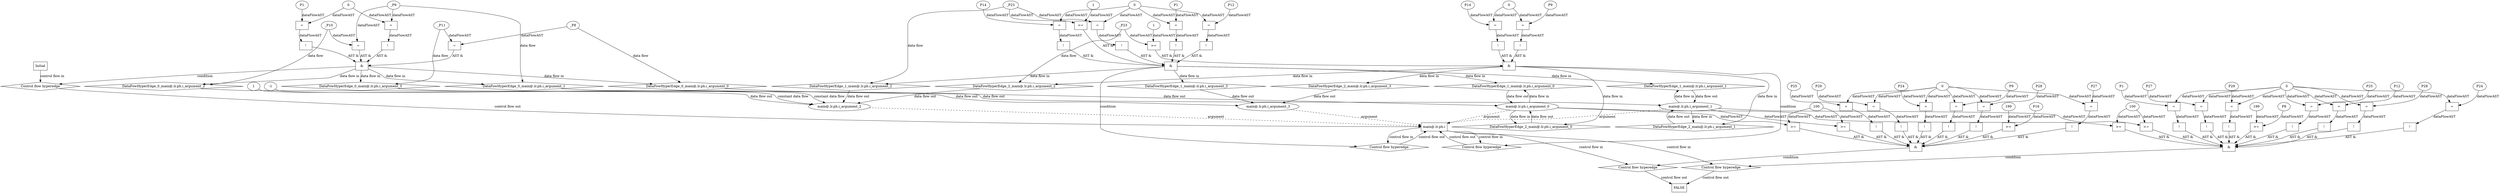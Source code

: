 digraph dag {
"main@.lr.ph.i" [label="main@.lr.ph.i" nodeName="main@.lr.ph.i" class=cfn  shape="rect"];
FALSE [label="FALSE" nodeName=FALSE class=cfn  shape="rect"];
Initial [label="Initial" nodeName=Initial class=cfn  shape="rect"];
ControlFowHyperEdge_0 [label="Control flow hyperedge" nodeName=ControlFowHyperEdge_0 class=controlFlowHyperEdge shape="diamond"];
"Initial" -> ControlFowHyperEdge_0 [label="control flow in"]
ControlFowHyperEdge_0 -> "main@.lr.ph.i" [label="control flow out"]
ControlFowHyperEdge_1 [label="Control flow hyperedge" nodeName=ControlFowHyperEdge_1 class=controlFlowHyperEdge shape="diamond"];
"main@.lr.ph.i" -> ControlFowHyperEdge_1 [label="control flow in"]
ControlFowHyperEdge_1 -> "main@.lr.ph.i" [label="control flow out"]
ControlFowHyperEdge_2 [label="Control flow hyperedge" nodeName=ControlFowHyperEdge_2 class=controlFlowHyperEdge shape="diamond"];
"main@.lr.ph.i" -> ControlFowHyperEdge_2 [label="control flow in"]
ControlFowHyperEdge_2 -> "main@.lr.ph.i" [label="control flow out"]
ControlFowHyperEdge_3 [label="Control flow hyperedge" nodeName=ControlFowHyperEdge_3 class=controlFlowHyperEdge shape="diamond"];
"main@.lr.ph.i" -> ControlFowHyperEdge_3 [label="control flow in"]
ControlFowHyperEdge_3 -> "FALSE" [label="control flow out"]
ControlFowHyperEdge_4 [label="Control flow hyperedge" nodeName=ControlFowHyperEdge_4 class=controlFlowHyperEdge shape="diamond"];
"main@.lr.ph.i" -> ControlFowHyperEdge_4 [label="control flow in"]
ControlFowHyperEdge_4 -> "FALSE" [label="control flow out"]
"main@.lr.ph.i_argument_0" [label="main@.lr.ph.i_argument_0" nodeName=argument0 class=argument  head="main@.lr.ph.i" shape="oval"];
"main@.lr.ph.i_argument_0" -> "main@.lr.ph.i"[label="argument" style="dashed"]
"main@.lr.ph.i_argument_1" [label="main@.lr.ph.i_argument_1" nodeName=argument1 class=argument  head="main@.lr.ph.i" shape="oval"];
"main@.lr.ph.i_argument_1" -> "main@.lr.ph.i"[label="argument" style="dashed"]
"main@.lr.ph.i_argument_2" [label="main@.lr.ph.i_argument_2" nodeName=argument2 class=argument  head="main@.lr.ph.i" shape="oval"];
"main@.lr.ph.i_argument_2" -> "main@.lr.ph.i"[label="argument" style="dashed"]
"main@.lr.ph.i_argument_3" [label="main@.lr.ph.i_argument_3" nodeName=argument3 class=argument  head="main@.lr.ph.i" shape="oval"];
"main@.lr.ph.i_argument_3" -> "main@.lr.ph.i"[label="argument" style="dashed"]

"xxxmain@.lr.ph.i___Initial_0xxx_and" [label="&" nodeName="xxxmain@.lr.ph.i___Initial_0xxx_and" class=Operator shape="rect"];
"xxxmain@.lr.ph.i___Initial_0xxxguard_0_node_0" [label="!" nodeName="xxxmain@.lr.ph.i___Initial_0xxxguard_0_node_0" class=Operator shape="rect"];
"xxxmain@.lr.ph.i___Initial_0xxxguard_0_node_1" [label="=" nodeName="xxxmain@.lr.ph.i___Initial_0xxxguard_0_node_1" class=Operator  shape="rect"];
"xxxmain@.lr.ph.i___Initial_0xxxguard_0_node_3" [label="0" nodeName="xxxmain@.lr.ph.i___Initial_0xxxguard_0_node_3" class=Literal ];
"xxxmain@.lr.ph.i___Initial_0xxxguard_0_node_1" -> "xxxmain@.lr.ph.i___Initial_0xxxguard_0_node_0"[label="dataFlowAST"]
"xxxmain@.lr.ph.i___Initial_0xxxdataFlow1_node_0" -> "xxxmain@.lr.ph.i___Initial_0xxxguard_0_node_1"[label="dataFlowAST"]
"xxxmain@.lr.ph.i___Initial_0xxxguard_0_node_3" -> "xxxmain@.lr.ph.i___Initial_0xxxguard_0_node_1"[label="dataFlowAST"]

"xxxmain@.lr.ph.i___Initial_0xxxguard_0_node_0" -> "xxxmain@.lr.ph.i___Initial_0xxx_and" [label="AST &"];
"xxxmain@.lr.ph.i___Initial_0xxxguard1_node_0" [label="!" nodeName="xxxmain@.lr.ph.i___Initial_0xxxguard1_node_0" class=Operator shape="rect"];
"xxxmain@.lr.ph.i___Initial_0xxxguard1_node_1" [label="=" nodeName="xxxmain@.lr.ph.i___Initial_0xxxguard1_node_1" class=Operator  shape="rect"];
"xxxmain@.lr.ph.i___Initial_0xxxguard1_node_2" [label="P1" nodeName="xxxmain@.lr.ph.i___Initial_0xxxguard1_node_2" class=Constant ];
"xxxmain@.lr.ph.i___Initial_0xxxguard1_node_1" -> "xxxmain@.lr.ph.i___Initial_0xxxguard1_node_0"[label="dataFlowAST"]
"xxxmain@.lr.ph.i___Initial_0xxxguard1_node_2" -> "xxxmain@.lr.ph.i___Initial_0xxxguard1_node_1"[label="dataFlowAST"]
"xxxmain@.lr.ph.i___Initial_0xxxguard_0_node_3" -> "xxxmain@.lr.ph.i___Initial_0xxxguard1_node_1"[label="dataFlowAST"]

"xxxmain@.lr.ph.i___Initial_0xxxguard1_node_0" -> "xxxmain@.lr.ph.i___Initial_0xxx_and" [label="AST &"];
"xxxmain@.lr.ph.i___Initial_0xxxguard2_node_0" [label="=" nodeName="xxxmain@.lr.ph.i___Initial_0xxxguard2_node_0" class=Operator  shape="rect"];
"xxxmain@.lr.ph.i___Initial_0xxxdataFlow2_node_0" -> "xxxmain@.lr.ph.i___Initial_0xxxguard2_node_0"[label="dataFlowAST"]
"xxxmain@.lr.ph.i___Initial_0xxxdataFlow1_node_0" -> "xxxmain@.lr.ph.i___Initial_0xxxguard2_node_0"[label="dataFlowAST"]

"xxxmain@.lr.ph.i___Initial_0xxxguard2_node_0" -> "xxxmain@.lr.ph.i___Initial_0xxx_and" [label="AST &"];
"xxxmain@.lr.ph.i___Initial_0xxxguard3_node_0" [label="=" nodeName="xxxmain@.lr.ph.i___Initial_0xxxguard3_node_0" class=Operator  shape="rect"];
"xxxmain@.lr.ph.i___Initial_0xxxdataFlow_0_node_0" -> "xxxmain@.lr.ph.i___Initial_0xxxguard3_node_0"[label="dataFlowAST"]
"xxxmain@.lr.ph.i___Initial_0xxxdataFlow3_node_0" -> "xxxmain@.lr.ph.i___Initial_0xxxguard3_node_0"[label="dataFlowAST"]

"xxxmain@.lr.ph.i___Initial_0xxxguard3_node_0" -> "xxxmain@.lr.ph.i___Initial_0xxx_and" [label="AST &"];
"xxxmain@.lr.ph.i___Initial_0xxx_and" -> "ControlFowHyperEdge_0" [label="condition"];
"xxxmain@.lr.ph.i___Initial_0xxxdataFlow_0_node_0" [label="_P8" nodeName="xxxmain@.lr.ph.i___Initial_0xxxdataFlow_0_node_0" class=Constant ];

"xxxmain@.lr.ph.i___Initial_0xxxdataFlow_0_node_0" -> "DataFowHyperEdge_0_main@.lr.ph.i_argument_0" [label="data flow"];
"xxxmain@.lr.ph.i___Initial_0xxxdataFlow1_node_0" [label="_P9" nodeName="xxxmain@.lr.ph.i___Initial_0xxxdataFlow1_node_0" class=Constant ];

"xxxmain@.lr.ph.i___Initial_0xxxdataFlow1_node_0" -> "DataFowHyperEdge_0_main@.lr.ph.i_argument_1" [label="data flow"];
"xxxmain@.lr.ph.i___Initial_0xxxdataFlow2_node_0" [label="_P10" nodeName="xxxmain@.lr.ph.i___Initial_0xxxdataFlow2_node_0" class=Constant ];

"xxxmain@.lr.ph.i___Initial_0xxxdataFlow2_node_0" -> "DataFowHyperEdge_0_main@.lr.ph.i_argument_2" [label="data flow"];
"xxxmain@.lr.ph.i___Initial_0xxxdataFlow3_node_0" [label="_P11" nodeName="xxxmain@.lr.ph.i___Initial_0xxxdataFlow3_node_0" class=Constant ];

"xxxmain@.lr.ph.i___Initial_0xxxdataFlow3_node_0" -> "DataFowHyperEdge_0_main@.lr.ph.i_argument_3" [label="data flow"];
"xxxmain@.lr.ph.i___main@.lr.ph.i_1xxx_and" [label="&" nodeName="xxxmain@.lr.ph.i___main@.lr.ph.i_1xxx_and" class=Operator shape="rect"];
"xxxmain@.lr.ph.i___main@.lr.ph.i_1xxxguard2_node_0" [label="!" nodeName="xxxmain@.lr.ph.i___main@.lr.ph.i_1xxxguard2_node_0" class=Operator shape="rect"];
"xxxmain@.lr.ph.i___main@.lr.ph.i_1xxxguard2_node_1" [label="=" nodeName="xxxmain@.lr.ph.i___main@.lr.ph.i_1xxxguard2_node_1" class=Operator  shape="rect"];
"xxxmain@.lr.ph.i___main@.lr.ph.i_1xxxguard2_node_2" [label="P12" nodeName="xxxmain@.lr.ph.i___main@.lr.ph.i_1xxxguard2_node_2" class=Constant ];
"xxxmain@.lr.ph.i___main@.lr.ph.i_1xxxguard2_node_1" -> "xxxmain@.lr.ph.i___main@.lr.ph.i_1xxxguard2_node_0"[label="dataFlowAST"]
"xxxmain@.lr.ph.i___main@.lr.ph.i_1xxxguard2_node_2" -> "xxxmain@.lr.ph.i___main@.lr.ph.i_1xxxguard2_node_1"[label="dataFlowAST"]
"xxxmain@.lr.ph.i___main@.lr.ph.i_1xxxguard1_node_3" -> "xxxmain@.lr.ph.i___main@.lr.ph.i_1xxxguard2_node_1"[label="dataFlowAST"]

"xxxmain@.lr.ph.i___main@.lr.ph.i_1xxxguard2_node_0" -> "xxxmain@.lr.ph.i___main@.lr.ph.i_1xxx_and" [label="AST &"];
"xxxmain@.lr.ph.i___main@.lr.ph.i_1xxxguard_0_node_0" [label=">=" nodeName="xxxmain@.lr.ph.i___main@.lr.ph.i_1xxxguard_0_node_0" class=Operator  shape="rect"];
"xxxmain@.lr.ph.i___main@.lr.ph.i_1xxxguard_0_node_1" [label="1" nodeName="xxxmain@.lr.ph.i___main@.lr.ph.i_1xxxguard_0_node_1" class=Literal ];
"xxxmain@.lr.ph.i___main@.lr.ph.i_1xxxguard_0_node_1" -> "xxxmain@.lr.ph.i___main@.lr.ph.i_1xxxguard_0_node_0"[label="dataFlowAST"]
"xxxmain@.lr.ph.i___main@.lr.ph.i_1xxxdataFlow_0_node_0" -> "xxxmain@.lr.ph.i___main@.lr.ph.i_1xxxguard_0_node_0"[label="dataFlowAST"]

"xxxmain@.lr.ph.i___main@.lr.ph.i_1xxxguard_0_node_0" -> "xxxmain@.lr.ph.i___main@.lr.ph.i_1xxx_and" [label="AST &"];
"xxxmain@.lr.ph.i___main@.lr.ph.i_1xxxguard3_node_0" [label="!" nodeName="xxxmain@.lr.ph.i___main@.lr.ph.i_1xxxguard3_node_0" class=Operator shape="rect"];
"xxxmain@.lr.ph.i___main@.lr.ph.i_1xxxguard3_node_1" [label="=" nodeName="xxxmain@.lr.ph.i___main@.lr.ph.i_1xxxguard3_node_1" class=Operator  shape="rect"];
"xxxmain@.lr.ph.i___main@.lr.ph.i_1xxxguard3_node_2" [label="P14" nodeName="xxxmain@.lr.ph.i___main@.lr.ph.i_1xxxguard3_node_2" class=Constant ];
"xxxmain@.lr.ph.i___main@.lr.ph.i_1xxxguard3_node_1" -> "xxxmain@.lr.ph.i___main@.lr.ph.i_1xxxguard3_node_0"[label="dataFlowAST"]
"xxxmain@.lr.ph.i___main@.lr.ph.i_1xxxguard3_node_2" -> "xxxmain@.lr.ph.i___main@.lr.ph.i_1xxxguard3_node_1"[label="dataFlowAST"]
"xxxmain@.lr.ph.i___main@.lr.ph.i_1xxxguard1_node_3" -> "xxxmain@.lr.ph.i___main@.lr.ph.i_1xxxguard3_node_1"[label="dataFlowAST"]

"xxxmain@.lr.ph.i___main@.lr.ph.i_1xxxguard3_node_0" -> "xxxmain@.lr.ph.i___main@.lr.ph.i_1xxx_and" [label="AST &"];
"xxxmain@.lr.ph.i___main@.lr.ph.i_1xxxguard1_node_0" [label="!" nodeName="xxxmain@.lr.ph.i___main@.lr.ph.i_1xxxguard1_node_0" class=Operator shape="rect"];
"xxxmain@.lr.ph.i___main@.lr.ph.i_1xxxguard1_node_1" [label="=" nodeName="xxxmain@.lr.ph.i___main@.lr.ph.i_1xxxguard1_node_1" class=Operator  shape="rect"];
"xxxmain@.lr.ph.i___main@.lr.ph.i_1xxxguard1_node_2" [label="P1" nodeName="xxxmain@.lr.ph.i___main@.lr.ph.i_1xxxguard1_node_2" class=Constant ];
"xxxmain@.lr.ph.i___main@.lr.ph.i_1xxxguard1_node_3" [label="0" nodeName="xxxmain@.lr.ph.i___main@.lr.ph.i_1xxxguard1_node_3" class=Literal ];
"xxxmain@.lr.ph.i___main@.lr.ph.i_1xxxguard1_node_1" -> "xxxmain@.lr.ph.i___main@.lr.ph.i_1xxxguard1_node_0"[label="dataFlowAST"]
"xxxmain@.lr.ph.i___main@.lr.ph.i_1xxxguard1_node_2" -> "xxxmain@.lr.ph.i___main@.lr.ph.i_1xxxguard1_node_1"[label="dataFlowAST"]
"xxxmain@.lr.ph.i___main@.lr.ph.i_1xxxguard1_node_3" -> "xxxmain@.lr.ph.i___main@.lr.ph.i_1xxxguard1_node_1"[label="dataFlowAST"]

"xxxmain@.lr.ph.i___main@.lr.ph.i_1xxxguard1_node_0" -> "xxxmain@.lr.ph.i___main@.lr.ph.i_1xxx_and" [label="AST &"];
"xxxmain@.lr.ph.i___main@.lr.ph.i_1xxxguard4_node_0" [label="!" nodeName="xxxmain@.lr.ph.i___main@.lr.ph.i_1xxxguard4_node_0" class=Operator shape="rect"];
"xxxmain@.lr.ph.i___main@.lr.ph.i_1xxxguard4_node_1" [label="=" nodeName="xxxmain@.lr.ph.i___main@.lr.ph.i_1xxxguard4_node_1" class=Operator  shape="rect"];
"xxxmain@.lr.ph.i___main@.lr.ph.i_1xxxguard4_node_1" -> "xxxmain@.lr.ph.i___main@.lr.ph.i_1xxxguard4_node_0"[label="dataFlowAST"]
"xxxmain@.lr.ph.i___main@.lr.ph.i_1xxxdataFlow_0_node_0" -> "xxxmain@.lr.ph.i___main@.lr.ph.i_1xxxguard4_node_1"[label="dataFlowAST"]
"xxxmain@.lr.ph.i___main@.lr.ph.i_1xxxguard1_node_3" -> "xxxmain@.lr.ph.i___main@.lr.ph.i_1xxxguard4_node_1"[label="dataFlowAST"]

"xxxmain@.lr.ph.i___main@.lr.ph.i_1xxxguard4_node_0" -> "xxxmain@.lr.ph.i___main@.lr.ph.i_1xxx_and" [label="AST &"];
"xxxmain@.lr.ph.i___main@.lr.ph.i_1xxx_and" -> "ControlFowHyperEdge_1" [label="condition"];
"xxxmain@.lr.ph.i___main@.lr.ph.i_1xxxdataFlow_0_node_0" [label="_P23" nodeName="xxxmain@.lr.ph.i___main@.lr.ph.i_1xxxdataFlow_0_node_0" class=Constant ];

"xxxmain@.lr.ph.i___main@.lr.ph.i_1xxxdataFlow_0_node_0" -> "DataFowHyperEdge_1_main@.lr.ph.i_argument_2" [label="data flow"];
"xxxmain@.lr.ph.i___main@.lr.ph.i_2xxx_and" [label="&" nodeName="xxxmain@.lr.ph.i___main@.lr.ph.i_2xxx_and" class=Operator shape="rect"];
"xxxmain@.lr.ph.i___main@.lr.ph.i_2xxxguard_0_node_0" [label="!" nodeName="xxxmain@.lr.ph.i___main@.lr.ph.i_2xxxguard_0_node_0" class=Operator shape="rect"];
"xxxmain@.lr.ph.i___main@.lr.ph.i_2xxxguard_0_node_1" [label="=" nodeName="xxxmain@.lr.ph.i___main@.lr.ph.i_2xxxguard_0_node_1" class=Operator  shape="rect"];
"xxxmain@.lr.ph.i___main@.lr.ph.i_2xxxguard_0_node_2" [label="P9" nodeName="xxxmain@.lr.ph.i___main@.lr.ph.i_2xxxguard_0_node_2" class=Constant ];
"xxxmain@.lr.ph.i___main@.lr.ph.i_2xxxguard_0_node_3" [label="0" nodeName="xxxmain@.lr.ph.i___main@.lr.ph.i_2xxxguard_0_node_3" class=Literal ];
"xxxmain@.lr.ph.i___main@.lr.ph.i_2xxxguard_0_node_1" -> "xxxmain@.lr.ph.i___main@.lr.ph.i_2xxxguard_0_node_0"[label="dataFlowAST"]
"xxxmain@.lr.ph.i___main@.lr.ph.i_2xxxguard_0_node_2" -> "xxxmain@.lr.ph.i___main@.lr.ph.i_2xxxguard_0_node_1"[label="dataFlowAST"]
"xxxmain@.lr.ph.i___main@.lr.ph.i_2xxxguard_0_node_3" -> "xxxmain@.lr.ph.i___main@.lr.ph.i_2xxxguard_0_node_1"[label="dataFlowAST"]

"xxxmain@.lr.ph.i___main@.lr.ph.i_2xxxguard_0_node_0" -> "xxxmain@.lr.ph.i___main@.lr.ph.i_2xxx_and" [label="AST &"];
"xxxmain@.lr.ph.i___main@.lr.ph.i_2xxxguard1_node_0" [label="!" nodeName="xxxmain@.lr.ph.i___main@.lr.ph.i_2xxxguard1_node_0" class=Operator shape="rect"];
"xxxmain@.lr.ph.i___main@.lr.ph.i_2xxxguard1_node_1" [label="=" nodeName="xxxmain@.lr.ph.i___main@.lr.ph.i_2xxxguard1_node_1" class=Operator  shape="rect"];
"xxxmain@.lr.ph.i___main@.lr.ph.i_2xxxguard1_node_2" [label="P14" nodeName="xxxmain@.lr.ph.i___main@.lr.ph.i_2xxxguard1_node_2" class=Constant ];
"xxxmain@.lr.ph.i___main@.lr.ph.i_2xxxguard1_node_1" -> "xxxmain@.lr.ph.i___main@.lr.ph.i_2xxxguard1_node_0"[label="dataFlowAST"]
"xxxmain@.lr.ph.i___main@.lr.ph.i_2xxxguard1_node_2" -> "xxxmain@.lr.ph.i___main@.lr.ph.i_2xxxguard1_node_1"[label="dataFlowAST"]
"xxxmain@.lr.ph.i___main@.lr.ph.i_2xxxguard_0_node_3" -> "xxxmain@.lr.ph.i___main@.lr.ph.i_2xxxguard1_node_1"[label="dataFlowAST"]

"xxxmain@.lr.ph.i___main@.lr.ph.i_2xxxguard1_node_0" -> "xxxmain@.lr.ph.i___main@.lr.ph.i_2xxx_and" [label="AST &"];
"xxxmain@.lr.ph.i___main@.lr.ph.i_2xxxguard2_node_0" [label=">=" nodeName="xxxmain@.lr.ph.i___main@.lr.ph.i_2xxxguard2_node_0" class=Operator  shape="rect"];
"xxxmain@.lr.ph.i___main@.lr.ph.i_2xxxguard2_node_2" [label="1" nodeName="xxxmain@.lr.ph.i___main@.lr.ph.i_2xxxguard2_node_2" class=Literal ];
"xxxmain@.lr.ph.i___main@.lr.ph.i_2xxxdataFlow_0_node_0" -> "xxxmain@.lr.ph.i___main@.lr.ph.i_2xxxguard2_node_0"[label="dataFlowAST"]
"xxxmain@.lr.ph.i___main@.lr.ph.i_2xxxguard2_node_2" -> "xxxmain@.lr.ph.i___main@.lr.ph.i_2xxxguard2_node_0"[label="dataFlowAST"]

"xxxmain@.lr.ph.i___main@.lr.ph.i_2xxxguard2_node_0" -> "xxxmain@.lr.ph.i___main@.lr.ph.i_2xxx_and" [label="AST &"];
"xxxmain@.lr.ph.i___main@.lr.ph.i_2xxx_and" -> "ControlFowHyperEdge_2" [label="condition"];
"xxxmain@.lr.ph.i___main@.lr.ph.i_2xxxdataFlow_0_node_0" [label="_P23" nodeName="xxxmain@.lr.ph.i___main@.lr.ph.i_2xxxdataFlow_0_node_0" class=Constant ];

"xxxmain@.lr.ph.i___main@.lr.ph.i_2xxxdataFlow_0_node_0" -> "DataFowHyperEdge_2_main@.lr.ph.i_argument_2" [label="data flow"];
"xxxFALSE___main@.lr.ph.i_3xxx_and" [label="&" nodeName="xxxFALSE___main@.lr.ph.i_3xxx_and" class=Operator shape="rect"];
"xxxFALSE___main@.lr.ph.i_3xxxguard6_node_0" [label="!" nodeName="xxxFALSE___main@.lr.ph.i_3xxxguard6_node_0" class=Operator shape="rect"];
"xxxFALSE___main@.lr.ph.i_3xxxguard6_node_1" [label="=" nodeName="xxxFALSE___main@.lr.ph.i_3xxxguard6_node_1" class=Operator  shape="rect"];
"xxxFALSE___main@.lr.ph.i_3xxxguard6_node_2" [label="P28" nodeName="xxxFALSE___main@.lr.ph.i_3xxxguard6_node_2" class=Constant ];
"xxxFALSE___main@.lr.ph.i_3xxxguard6_node_1" -> "xxxFALSE___main@.lr.ph.i_3xxxguard6_node_0"[label="dataFlowAST"]
"xxxFALSE___main@.lr.ph.i_3xxxguard6_node_2" -> "xxxFALSE___main@.lr.ph.i_3xxxguard6_node_1"[label="dataFlowAST"]
"xxxFALSE___main@.lr.ph.i_3xxxguard_0_node_3" -> "xxxFALSE___main@.lr.ph.i_3xxxguard6_node_1"[label="dataFlowAST"]

"xxxFALSE___main@.lr.ph.i_3xxxguard6_node_0" -> "xxxFALSE___main@.lr.ph.i_3xxx_and" [label="AST &"];
"xxxFALSE___main@.lr.ph.i_3xxxguard5_node_0" [label=">=" nodeName="xxxFALSE___main@.lr.ph.i_3xxxguard5_node_0" class=Operator  shape="rect"];
"xxxFALSE___main@.lr.ph.i_3xxxguard5_node_2" [label="100" nodeName="xxxFALSE___main@.lr.ph.i_3xxxguard5_node_2" class=Literal ];
"main@.lr.ph.i_argument_0" -> "xxxFALSE___main@.lr.ph.i_3xxxguard5_node_0"[label="dataFlowAST"]
"xxxFALSE___main@.lr.ph.i_3xxxguard5_node_2" -> "xxxFALSE___main@.lr.ph.i_3xxxguard5_node_0"[label="dataFlowAST"]

"xxxFALSE___main@.lr.ph.i_3xxxguard5_node_0" -> "xxxFALSE___main@.lr.ph.i_3xxx_and" [label="AST &"];
"xxxFALSE___main@.lr.ph.i_3xxxguard2_node_0" [label="!" nodeName="xxxFALSE___main@.lr.ph.i_3xxxguard2_node_0" class=Operator shape="rect"];
"xxxFALSE___main@.lr.ph.i_3xxxguard2_node_1" [label="=" nodeName="xxxFALSE___main@.lr.ph.i_3xxxguard2_node_1" class=Operator  shape="rect"];
"xxxFALSE___main@.lr.ph.i_3xxxguard2_node_2" [label="P27" nodeName="xxxFALSE___main@.lr.ph.i_3xxxguard2_node_2" class=Constant ];
"xxxFALSE___main@.lr.ph.i_3xxxguard2_node_1" -> "xxxFALSE___main@.lr.ph.i_3xxxguard2_node_0"[label="dataFlowAST"]
"xxxFALSE___main@.lr.ph.i_3xxxguard2_node_2" -> "xxxFALSE___main@.lr.ph.i_3xxxguard2_node_1"[label="dataFlowAST"]
"xxxFALSE___main@.lr.ph.i_3xxxguard_0_node_3" -> "xxxFALSE___main@.lr.ph.i_3xxxguard2_node_1"[label="dataFlowAST"]

"xxxFALSE___main@.lr.ph.i_3xxxguard2_node_0" -> "xxxFALSE___main@.lr.ph.i_3xxx_and" [label="AST &"];
"xxxFALSE___main@.lr.ph.i_3xxxguard3_node_0" [label=">=" nodeName="xxxFALSE___main@.lr.ph.i_3xxxguard3_node_0" class=Operator  shape="rect"];
"xxxFALSE___main@.lr.ph.i_3xxxguard3_node_1" [label="199" nodeName="xxxFALSE___main@.lr.ph.i_3xxxguard3_node_1" class=Literal ];
"xxxFALSE___main@.lr.ph.i_3xxxguard3_node_2" [label="P16" nodeName="xxxFALSE___main@.lr.ph.i_3xxxguard3_node_2" class=Constant ];
"xxxFALSE___main@.lr.ph.i_3xxxguard3_node_1" -> "xxxFALSE___main@.lr.ph.i_3xxxguard3_node_0"[label="dataFlowAST"]
"xxxFALSE___main@.lr.ph.i_3xxxguard3_node_2" -> "xxxFALSE___main@.lr.ph.i_3xxxguard3_node_0"[label="dataFlowAST"]

"xxxFALSE___main@.lr.ph.i_3xxxguard3_node_0" -> "xxxFALSE___main@.lr.ph.i_3xxx_and" [label="AST &"];
"xxxFALSE___main@.lr.ph.i_3xxxguard_0_node_0" [label="!" nodeName="xxxFALSE___main@.lr.ph.i_3xxxguard_0_node_0" class=Operator shape="rect"];
"xxxFALSE___main@.lr.ph.i_3xxxguard_0_node_1" [label="=" nodeName="xxxFALSE___main@.lr.ph.i_3xxxguard_0_node_1" class=Operator  shape="rect"];
"xxxFALSE___main@.lr.ph.i_3xxxguard_0_node_2" [label="P24" nodeName="xxxFALSE___main@.lr.ph.i_3xxxguard_0_node_2" class=Constant ];
"xxxFALSE___main@.lr.ph.i_3xxxguard_0_node_3" [label="0" nodeName="xxxFALSE___main@.lr.ph.i_3xxxguard_0_node_3" class=Literal ];
"xxxFALSE___main@.lr.ph.i_3xxxguard_0_node_1" -> "xxxFALSE___main@.lr.ph.i_3xxxguard_0_node_0"[label="dataFlowAST"]
"xxxFALSE___main@.lr.ph.i_3xxxguard_0_node_2" -> "xxxFALSE___main@.lr.ph.i_3xxxguard_0_node_1"[label="dataFlowAST"]
"xxxFALSE___main@.lr.ph.i_3xxxguard_0_node_3" -> "xxxFALSE___main@.lr.ph.i_3xxxguard_0_node_1"[label="dataFlowAST"]

"xxxFALSE___main@.lr.ph.i_3xxxguard_0_node_0" -> "xxxFALSE___main@.lr.ph.i_3xxx_and" [label="AST &"];
"xxxFALSE___main@.lr.ph.i_3xxxguard7_node_0" [label=">=" nodeName="xxxFALSE___main@.lr.ph.i_3xxxguard7_node_0" class=Operator  shape="rect"];
"main@.lr.ph.i_argument_1" -> "xxxFALSE___main@.lr.ph.i_3xxxguard7_node_0"[label="dataFlowAST"]
"xxxFALSE___main@.lr.ph.i_3xxxguard5_node_2" -> "xxxFALSE___main@.lr.ph.i_3xxxguard7_node_0"[label="dataFlowAST"]

"xxxFALSE___main@.lr.ph.i_3xxxguard7_node_0" -> "xxxFALSE___main@.lr.ph.i_3xxx_and" [label="AST &"];
"xxxFALSE___main@.lr.ph.i_3xxxguard8_node_0" [label="!" nodeName="xxxFALSE___main@.lr.ph.i_3xxxguard8_node_0" class=Operator shape="rect"];
"xxxFALSE___main@.lr.ph.i_3xxxguard8_node_1" [label="=" nodeName="xxxFALSE___main@.lr.ph.i_3xxxguard8_node_1" class=Operator  shape="rect"];
"xxxFALSE___main@.lr.ph.i_3xxxguard8_node_2" [label="P25" nodeName="xxxFALSE___main@.lr.ph.i_3xxxguard8_node_2" class=Constant ];
"xxxFALSE___main@.lr.ph.i_3xxxguard8_node_1" -> "xxxFALSE___main@.lr.ph.i_3xxxguard8_node_0"[label="dataFlowAST"]
"xxxFALSE___main@.lr.ph.i_3xxxguard8_node_2" -> "xxxFALSE___main@.lr.ph.i_3xxxguard8_node_1"[label="dataFlowAST"]
"xxxFALSE___main@.lr.ph.i_3xxxguard_0_node_3" -> "xxxFALSE___main@.lr.ph.i_3xxxguard8_node_1"[label="dataFlowAST"]

"xxxFALSE___main@.lr.ph.i_3xxxguard8_node_0" -> "xxxFALSE___main@.lr.ph.i_3xxx_and" [label="AST &"];
"xxxFALSE___main@.lr.ph.i_3xxxguard1_node_0" [label="!" nodeName="xxxFALSE___main@.lr.ph.i_3xxxguard1_node_0" class=Operator shape="rect"];
"xxxFALSE___main@.lr.ph.i_3xxxguard1_node_1" [label="=" nodeName="xxxFALSE___main@.lr.ph.i_3xxxguard1_node_1" class=Operator  shape="rect"];
"xxxFALSE___main@.lr.ph.i_3xxxguard1_node_2" [label="P9" nodeName="xxxFALSE___main@.lr.ph.i_3xxxguard1_node_2" class=Constant ];
"xxxFALSE___main@.lr.ph.i_3xxxguard1_node_1" -> "xxxFALSE___main@.lr.ph.i_3xxxguard1_node_0"[label="dataFlowAST"]
"xxxFALSE___main@.lr.ph.i_3xxxguard1_node_2" -> "xxxFALSE___main@.lr.ph.i_3xxxguard1_node_1"[label="dataFlowAST"]
"xxxFALSE___main@.lr.ph.i_3xxxguard_0_node_3" -> "xxxFALSE___main@.lr.ph.i_3xxxguard1_node_1"[label="dataFlowAST"]

"xxxFALSE___main@.lr.ph.i_3xxxguard1_node_0" -> "xxxFALSE___main@.lr.ph.i_3xxx_and" [label="AST &"];
"xxxFALSE___main@.lr.ph.i_3xxxguard4_node_0" [label="!" nodeName="xxxFALSE___main@.lr.ph.i_3xxxguard4_node_0" class=Operator shape="rect"];
"xxxFALSE___main@.lr.ph.i_3xxxguard4_node_1" [label="=" nodeName="xxxFALSE___main@.lr.ph.i_3xxxguard4_node_1" class=Operator  shape="rect"];
"xxxFALSE___main@.lr.ph.i_3xxxguard4_node_2" [label="P29" nodeName="xxxFALSE___main@.lr.ph.i_3xxxguard4_node_2" class=Constant ];
"xxxFALSE___main@.lr.ph.i_3xxxguard4_node_1" -> "xxxFALSE___main@.lr.ph.i_3xxxguard4_node_0"[label="dataFlowAST"]
"xxxFALSE___main@.lr.ph.i_3xxxguard4_node_2" -> "xxxFALSE___main@.lr.ph.i_3xxxguard4_node_1"[label="dataFlowAST"]
"xxxFALSE___main@.lr.ph.i_3xxxguard_0_node_3" -> "xxxFALSE___main@.lr.ph.i_3xxxguard4_node_1"[label="dataFlowAST"]

"xxxFALSE___main@.lr.ph.i_3xxxguard4_node_0" -> "xxxFALSE___main@.lr.ph.i_3xxx_and" [label="AST &"];
"xxxFALSE___main@.lr.ph.i_3xxx_and" -> "ControlFowHyperEdge_3" [label="condition"];
"xxxFALSE___main@.lr.ph.i_4xxx_and" [label="&" nodeName="xxxFALSE___main@.lr.ph.i_4xxx_and" class=Operator shape="rect"];
"xxxFALSE___main@.lr.ph.i_4xxxguard9_node_0" [label="!" nodeName="xxxFALSE___main@.lr.ph.i_4xxxguard9_node_0" class=Operator shape="rect"];
"xxxFALSE___main@.lr.ph.i_4xxxguard9_node_1" [label="=" nodeName="xxxFALSE___main@.lr.ph.i_4xxxguard9_node_1" class=Operator  shape="rect"];
"xxxFALSE___main@.lr.ph.i_4xxxguard9_node_2" [label="P25" nodeName="xxxFALSE___main@.lr.ph.i_4xxxguard9_node_2" class=Constant ];
"xxxFALSE___main@.lr.ph.i_4xxxguard9_node_1" -> "xxxFALSE___main@.lr.ph.i_4xxxguard9_node_0"[label="dataFlowAST"]
"xxxFALSE___main@.lr.ph.i_4xxxguard9_node_2" -> "xxxFALSE___main@.lr.ph.i_4xxxguard9_node_1"[label="dataFlowAST"]
"xxxFALSE___main@.lr.ph.i_4xxxguard1_node_3" -> "xxxFALSE___main@.lr.ph.i_4xxxguard9_node_1"[label="dataFlowAST"]

"xxxFALSE___main@.lr.ph.i_4xxxguard9_node_0" -> "xxxFALSE___main@.lr.ph.i_4xxx_and" [label="AST &"];
"xxxFALSE___main@.lr.ph.i_4xxxguard_0_node_0" [label=">=" nodeName="xxxFALSE___main@.lr.ph.i_4xxxguard_0_node_0" class=Operator  shape="rect"];
"xxxFALSE___main@.lr.ph.i_4xxxguard_0_node_1" [label="199" nodeName="xxxFALSE___main@.lr.ph.i_4xxxguard_0_node_1" class=Literal ];
"xxxFALSE___main@.lr.ph.i_4xxxguard_0_node_2" [label="P8" nodeName="xxxFALSE___main@.lr.ph.i_4xxxguard_0_node_2" class=Constant ];
"xxxFALSE___main@.lr.ph.i_4xxxguard_0_node_1" -> "xxxFALSE___main@.lr.ph.i_4xxxguard_0_node_0"[label="dataFlowAST"]
"xxxFALSE___main@.lr.ph.i_4xxxguard_0_node_2" -> "xxxFALSE___main@.lr.ph.i_4xxxguard_0_node_0"[label="dataFlowAST"]

"xxxFALSE___main@.lr.ph.i_4xxxguard_0_node_0" -> "xxxFALSE___main@.lr.ph.i_4xxx_and" [label="AST &"];
"xxxFALSE___main@.lr.ph.i_4xxxguard2_node_0" [label="!" nodeName="xxxFALSE___main@.lr.ph.i_4xxxguard2_node_0" class=Operator shape="rect"];
"xxxFALSE___main@.lr.ph.i_4xxxguard2_node_1" [label="=" nodeName="xxxFALSE___main@.lr.ph.i_4xxxguard2_node_1" class=Operator  shape="rect"];
"xxxFALSE___main@.lr.ph.i_4xxxguard2_node_2" [label="P12" nodeName="xxxFALSE___main@.lr.ph.i_4xxxguard2_node_2" class=Constant ];
"xxxFALSE___main@.lr.ph.i_4xxxguard2_node_1" -> "xxxFALSE___main@.lr.ph.i_4xxxguard2_node_0"[label="dataFlowAST"]
"xxxFALSE___main@.lr.ph.i_4xxxguard2_node_2" -> "xxxFALSE___main@.lr.ph.i_4xxxguard2_node_1"[label="dataFlowAST"]
"xxxFALSE___main@.lr.ph.i_4xxxguard1_node_3" -> "xxxFALSE___main@.lr.ph.i_4xxxguard2_node_1"[label="dataFlowAST"]

"xxxFALSE___main@.lr.ph.i_4xxxguard2_node_0" -> "xxxFALSE___main@.lr.ph.i_4xxx_and" [label="AST &"];
"xxxFALSE___main@.lr.ph.i_4xxxguard7_node_0" [label="!" nodeName="xxxFALSE___main@.lr.ph.i_4xxxguard7_node_0" class=Operator shape="rect"];
"xxxFALSE___main@.lr.ph.i_4xxxguard7_node_1" [label="=" nodeName="xxxFALSE___main@.lr.ph.i_4xxxguard7_node_1" class=Operator  shape="rect"];
"xxxFALSE___main@.lr.ph.i_4xxxguard7_node_2" [label="P28" nodeName="xxxFALSE___main@.lr.ph.i_4xxxguard7_node_2" class=Constant ];
"xxxFALSE___main@.lr.ph.i_4xxxguard7_node_1" -> "xxxFALSE___main@.lr.ph.i_4xxxguard7_node_0"[label="dataFlowAST"]
"xxxFALSE___main@.lr.ph.i_4xxxguard7_node_2" -> "xxxFALSE___main@.lr.ph.i_4xxxguard7_node_1"[label="dataFlowAST"]
"xxxFALSE___main@.lr.ph.i_4xxxguard1_node_3" -> "xxxFALSE___main@.lr.ph.i_4xxxguard7_node_1"[label="dataFlowAST"]

"xxxFALSE___main@.lr.ph.i_4xxxguard7_node_0" -> "xxxFALSE___main@.lr.ph.i_4xxx_and" [label="AST &"];
"xxxFALSE___main@.lr.ph.i_4xxxguard6_node_0" [label=">=" nodeName="xxxFALSE___main@.lr.ph.i_4xxxguard6_node_0" class=Operator  shape="rect"];
"main@.lr.ph.i_argument_1" -> "xxxFALSE___main@.lr.ph.i_4xxxguard6_node_0"[label="dataFlowAST"]
"xxxFALSE___main@.lr.ph.i_4xxxguard4_node_2" -> "xxxFALSE___main@.lr.ph.i_4xxxguard6_node_0"[label="dataFlowAST"]

"xxxFALSE___main@.lr.ph.i_4xxxguard6_node_0" -> "xxxFALSE___main@.lr.ph.i_4xxx_and" [label="AST &"];
"xxxFALSE___main@.lr.ph.i_4xxxguard1_node_0" [label="!" nodeName="xxxFALSE___main@.lr.ph.i_4xxxguard1_node_0" class=Operator shape="rect"];
"xxxFALSE___main@.lr.ph.i_4xxxguard1_node_1" [label="=" nodeName="xxxFALSE___main@.lr.ph.i_4xxxguard1_node_1" class=Operator  shape="rect"];
"xxxFALSE___main@.lr.ph.i_4xxxguard1_node_2" [label="P24" nodeName="xxxFALSE___main@.lr.ph.i_4xxxguard1_node_2" class=Constant ];
"xxxFALSE___main@.lr.ph.i_4xxxguard1_node_3" [label="0" nodeName="xxxFALSE___main@.lr.ph.i_4xxxguard1_node_3" class=Literal ];
"xxxFALSE___main@.lr.ph.i_4xxxguard1_node_1" -> "xxxFALSE___main@.lr.ph.i_4xxxguard1_node_0"[label="dataFlowAST"]
"xxxFALSE___main@.lr.ph.i_4xxxguard1_node_2" -> "xxxFALSE___main@.lr.ph.i_4xxxguard1_node_1"[label="dataFlowAST"]
"xxxFALSE___main@.lr.ph.i_4xxxguard1_node_3" -> "xxxFALSE___main@.lr.ph.i_4xxxguard1_node_1"[label="dataFlowAST"]

"xxxFALSE___main@.lr.ph.i_4xxxguard1_node_0" -> "xxxFALSE___main@.lr.ph.i_4xxx_and" [label="AST &"];
"xxxFALSE___main@.lr.ph.i_4xxxguard3_node_0" [label="!" nodeName="xxxFALSE___main@.lr.ph.i_4xxxguard3_node_0" class=Operator shape="rect"];
"xxxFALSE___main@.lr.ph.i_4xxxguard3_node_1" [label="=" nodeName="xxxFALSE___main@.lr.ph.i_4xxxguard3_node_1" class=Operator  shape="rect"];
"xxxFALSE___main@.lr.ph.i_4xxxguard3_node_2" [label="P27" nodeName="xxxFALSE___main@.lr.ph.i_4xxxguard3_node_2" class=Constant ];
"xxxFALSE___main@.lr.ph.i_4xxxguard3_node_1" -> "xxxFALSE___main@.lr.ph.i_4xxxguard3_node_0"[label="dataFlowAST"]
"xxxFALSE___main@.lr.ph.i_4xxxguard3_node_2" -> "xxxFALSE___main@.lr.ph.i_4xxxguard3_node_1"[label="dataFlowAST"]
"xxxFALSE___main@.lr.ph.i_4xxxguard1_node_3" -> "xxxFALSE___main@.lr.ph.i_4xxxguard3_node_1"[label="dataFlowAST"]

"xxxFALSE___main@.lr.ph.i_4xxxguard3_node_0" -> "xxxFALSE___main@.lr.ph.i_4xxx_and" [label="AST &"];
"xxxFALSE___main@.lr.ph.i_4xxxguard4_node_0" [label=">=" nodeName="xxxFALSE___main@.lr.ph.i_4xxxguard4_node_0" class=Operator  shape="rect"];
"xxxFALSE___main@.lr.ph.i_4xxxguard4_node_2" [label="100" nodeName="xxxFALSE___main@.lr.ph.i_4xxxguard4_node_2" class=Literal ];
"main@.lr.ph.i_argument_0" -> "xxxFALSE___main@.lr.ph.i_4xxxguard4_node_0"[label="dataFlowAST"]
"xxxFALSE___main@.lr.ph.i_4xxxguard4_node_2" -> "xxxFALSE___main@.lr.ph.i_4xxxguard4_node_0"[label="dataFlowAST"]

"xxxFALSE___main@.lr.ph.i_4xxxguard4_node_0" -> "xxxFALSE___main@.lr.ph.i_4xxx_and" [label="AST &"];
"xxxFALSE___main@.lr.ph.i_4xxxguard5_node_0" [label="!" nodeName="xxxFALSE___main@.lr.ph.i_4xxxguard5_node_0" class=Operator shape="rect"];
"xxxFALSE___main@.lr.ph.i_4xxxguard5_node_1" [label="=" nodeName="xxxFALSE___main@.lr.ph.i_4xxxguard5_node_1" class=Operator  shape="rect"];
"xxxFALSE___main@.lr.ph.i_4xxxguard5_node_2" [label="P29" nodeName="xxxFALSE___main@.lr.ph.i_4xxxguard5_node_2" class=Constant ];
"xxxFALSE___main@.lr.ph.i_4xxxguard5_node_1" -> "xxxFALSE___main@.lr.ph.i_4xxxguard5_node_0"[label="dataFlowAST"]
"xxxFALSE___main@.lr.ph.i_4xxxguard5_node_2" -> "xxxFALSE___main@.lr.ph.i_4xxxguard5_node_1"[label="dataFlowAST"]
"xxxFALSE___main@.lr.ph.i_4xxxguard1_node_3" -> "xxxFALSE___main@.lr.ph.i_4xxxguard5_node_1"[label="dataFlowAST"]

"xxxFALSE___main@.lr.ph.i_4xxxguard5_node_0" -> "xxxFALSE___main@.lr.ph.i_4xxx_and" [label="AST &"];
"xxxFALSE___main@.lr.ph.i_4xxxguard8_node_0" [label="!" nodeName="xxxFALSE___main@.lr.ph.i_4xxxguard8_node_0" class=Operator shape="rect"];
"xxxFALSE___main@.lr.ph.i_4xxxguard8_node_1" [label="=" nodeName="xxxFALSE___main@.lr.ph.i_4xxxguard8_node_1" class=Operator  shape="rect"];
"xxxFALSE___main@.lr.ph.i_4xxxguard8_node_2" [label="P1" nodeName="xxxFALSE___main@.lr.ph.i_4xxxguard8_node_2" class=Constant ];
"xxxFALSE___main@.lr.ph.i_4xxxguard8_node_1" -> "xxxFALSE___main@.lr.ph.i_4xxxguard8_node_0"[label="dataFlowAST"]
"xxxFALSE___main@.lr.ph.i_4xxxguard8_node_2" -> "xxxFALSE___main@.lr.ph.i_4xxxguard8_node_1"[label="dataFlowAST"]
"xxxFALSE___main@.lr.ph.i_4xxxguard1_node_3" -> "xxxFALSE___main@.lr.ph.i_4xxxguard8_node_1"[label="dataFlowAST"]

"xxxFALSE___main@.lr.ph.i_4xxxguard8_node_0" -> "xxxFALSE___main@.lr.ph.i_4xxx_and" [label="AST &"];
"xxxFALSE___main@.lr.ph.i_4xxx_and" -> "ControlFowHyperEdge_4" [label="condition"];
"DataFowHyperEdge_0_main@.lr.ph.i_argument_0" [label="DataFowHyperEdge_0_main@.lr.ph.i_argument_0" nodeName="DataFowHyperEdge_0_main@.lr.ph.i_argument_0" class=DataFlowHyperedge shape="diamond"];
"DataFowHyperEdge_0_main@.lr.ph.i_argument_0" -> "main@.lr.ph.i_argument_0"[label="data flow out"]
"xxxmain@.lr.ph.i___Initial_0xxx_and" -> "DataFowHyperEdge_0_main@.lr.ph.i_argument_0"[label="data flow in"]
"DataFowHyperEdge_0_main@.lr.ph.i_argument_1" [label="DataFowHyperEdge_0_main@.lr.ph.i_argument_1" nodeName="DataFowHyperEdge_0_main@.lr.ph.i_argument_1" class=DataFlowHyperedge shape="diamond"];
"DataFowHyperEdge_0_main@.lr.ph.i_argument_1" -> "main@.lr.ph.i_argument_1"[label="data flow out"]
"xxxmain@.lr.ph.i___Initial_0xxx_and" -> "DataFowHyperEdge_0_main@.lr.ph.i_argument_1"[label="data flow in"]
"DataFowHyperEdge_0_main@.lr.ph.i_argument_2" [label="DataFowHyperEdge_0_main@.lr.ph.i_argument_2" nodeName="DataFowHyperEdge_0_main@.lr.ph.i_argument_2" class=DataFlowHyperedge shape="diamond"];
"DataFowHyperEdge_0_main@.lr.ph.i_argument_2" -> "main@.lr.ph.i_argument_2"[label="data flow out"]
"xxxmain@.lr.ph.i___Initial_0xxx_and" -> "DataFowHyperEdge_0_main@.lr.ph.i_argument_2"[label="data flow in"]
"DataFowHyperEdge_0_main@.lr.ph.i_argument_3" [label="DataFowHyperEdge_0_main@.lr.ph.i_argument_3" nodeName="DataFowHyperEdge_0_main@.lr.ph.i_argument_3" class=DataFlowHyperedge shape="diamond"];
"DataFowHyperEdge_0_main@.lr.ph.i_argument_3" -> "main@.lr.ph.i_argument_3"[label="data flow out"]
"xxxmain@.lr.ph.i___Initial_0xxx_and" -> "DataFowHyperEdge_0_main@.lr.ph.i_argument_3"[label="data flow in"]
"DataFowHyperEdge_1_main@.lr.ph.i_argument_0" [label="DataFowHyperEdge_1_main@.lr.ph.i_argument_0" nodeName="DataFowHyperEdge_1_main@.lr.ph.i_argument_0" class=DataFlowHyperedge shape="diamond"];
"DataFowHyperEdge_1_main@.lr.ph.i_argument_0" -> "main@.lr.ph.i_argument_0"[label="data flow out"]
"xxxmain@.lr.ph.i___main@.lr.ph.i_1xxx_and" -> "DataFowHyperEdge_1_main@.lr.ph.i_argument_0"[label="data flow in"]
"DataFowHyperEdge_1_main@.lr.ph.i_argument_1" [label="DataFowHyperEdge_1_main@.lr.ph.i_argument_1" nodeName="DataFowHyperEdge_1_main@.lr.ph.i_argument_1" class=DataFlowHyperedge shape="diamond"];
"DataFowHyperEdge_1_main@.lr.ph.i_argument_1" -> "main@.lr.ph.i_argument_1"[label="data flow out"]
"xxxmain@.lr.ph.i___main@.lr.ph.i_1xxx_and" -> "DataFowHyperEdge_1_main@.lr.ph.i_argument_1"[label="data flow in"]
"DataFowHyperEdge_1_main@.lr.ph.i_argument_2" [label="DataFowHyperEdge_1_main@.lr.ph.i_argument_2" nodeName="DataFowHyperEdge_1_main@.lr.ph.i_argument_2" class=DataFlowHyperedge shape="diamond"];
"DataFowHyperEdge_1_main@.lr.ph.i_argument_2" -> "main@.lr.ph.i_argument_2"[label="data flow out"]
"xxxmain@.lr.ph.i___main@.lr.ph.i_1xxx_and" -> "DataFowHyperEdge_1_main@.lr.ph.i_argument_2"[label="data flow in"]
"DataFowHyperEdge_1_main@.lr.ph.i_argument_3" [label="DataFowHyperEdge_1_main@.lr.ph.i_argument_3" nodeName="DataFowHyperEdge_1_main@.lr.ph.i_argument_3" class=DataFlowHyperedge shape="diamond"];
"DataFowHyperEdge_1_main@.lr.ph.i_argument_3" -> "main@.lr.ph.i_argument_3"[label="data flow out"]
"xxxmain@.lr.ph.i___main@.lr.ph.i_1xxx_and" -> "DataFowHyperEdge_1_main@.lr.ph.i_argument_3"[label="data flow in"]
"DataFowHyperEdge_2_main@.lr.ph.i_argument_0" [label="DataFowHyperEdge_2_main@.lr.ph.i_argument_0" nodeName="DataFowHyperEdge_2_main@.lr.ph.i_argument_0" class=DataFlowHyperedge shape="diamond"];
"DataFowHyperEdge_2_main@.lr.ph.i_argument_0" -> "main@.lr.ph.i_argument_0"[label="data flow out"]
"xxxmain@.lr.ph.i___main@.lr.ph.i_2xxx_and" -> "DataFowHyperEdge_2_main@.lr.ph.i_argument_0"[label="data flow in"]
"DataFowHyperEdge_2_main@.lr.ph.i_argument_1" [label="DataFowHyperEdge_2_main@.lr.ph.i_argument_1" nodeName="DataFowHyperEdge_2_main@.lr.ph.i_argument_1" class=DataFlowHyperedge shape="diamond"];
"DataFowHyperEdge_2_main@.lr.ph.i_argument_1" -> "main@.lr.ph.i_argument_1"[label="data flow out"]
"xxxmain@.lr.ph.i___main@.lr.ph.i_2xxx_and" -> "DataFowHyperEdge_2_main@.lr.ph.i_argument_1"[label="data flow in"]
"DataFowHyperEdge_2_main@.lr.ph.i_argument_2" [label="DataFowHyperEdge_2_main@.lr.ph.i_argument_2" nodeName="DataFowHyperEdge_2_main@.lr.ph.i_argument_2" class=DataFlowHyperedge shape="diamond"];
"DataFowHyperEdge_2_main@.lr.ph.i_argument_2" -> "main@.lr.ph.i_argument_2"[label="data flow out"]
"xxxmain@.lr.ph.i___main@.lr.ph.i_2xxx_and" -> "DataFowHyperEdge_2_main@.lr.ph.i_argument_2"[label="data flow in"]
"DataFowHyperEdge_2_main@.lr.ph.i_argument_3" [label="DataFowHyperEdge_2_main@.lr.ph.i_argument_3" nodeName="DataFowHyperEdge_2_main@.lr.ph.i_argument_3" class=DataFlowHyperedge shape="diamond"];
"DataFowHyperEdge_2_main@.lr.ph.i_argument_3" -> "main@.lr.ph.i_argument_3"[label="data flow out"]
"xxxmain@.lr.ph.i___main@.lr.ph.i_2xxx_and" -> "DataFowHyperEdge_2_main@.lr.ph.i_argument_3"[label="data flow in"]
"xxxFALSE___main@.lr.ph.i_3xxxmain@.lr.ph.i_argument_2_constant_1" [label="1" nodeName="xxxFALSE___main@.lr.ph.i_3xxxmain@.lr.ph.i_argument_2_constant_1" class=Constant];
"xxxFALSE___main@.lr.ph.i_3xxxmain@.lr.ph.i_argument_2_constant_1" -> "main@.lr.ph.i_argument_2" [label="constant data flow"];
"xxxFALSE___main@.lr.ph.i_4xxxmain@.lr.ph.i_argument_2_constant_-1" [label="-1" nodeName="xxxFALSE___main@.lr.ph.i_4xxxmain@.lr.ph.i_argument_2_constant_-1" class=Constant];
"xxxFALSE___main@.lr.ph.i_4xxxmain@.lr.ph.i_argument_2_constant_-1" -> "main@.lr.ph.i_argument_2" [label="constant data flow"];
"main@.lr.ph.i_argument_0" -> "DataFowHyperEdge_1_main@.lr.ph.i_argument_0"[label="data flow in"]
"main@.lr.ph.i_argument_1" -> "DataFowHyperEdge_1_main@.lr.ph.i_argument_1"[label="data flow in"]
"main@.lr.ph.i_argument_0" -> "DataFowHyperEdge_2_main@.lr.ph.i_argument_0"[label="data flow in"]
"main@.lr.ph.i_argument_1" -> "DataFowHyperEdge_2_main@.lr.ph.i_argument_1"[label="data flow in"]




}
